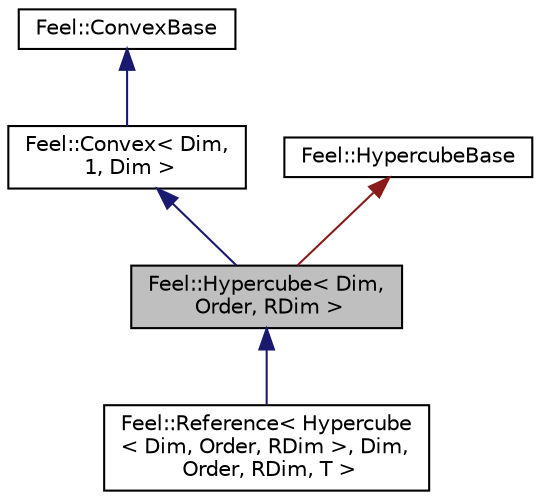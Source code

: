 digraph "Feel::Hypercube&lt; Dim, Order, RDim &gt;"
{
 // LATEX_PDF_SIZE
  edge [fontname="Helvetica",fontsize="10",labelfontname="Helvetica",labelfontsize="10"];
  node [fontname="Helvetica",fontsize="10",shape=record];
  Node1 [label="Feel::Hypercube\< Dim,\l Order, RDim \>",height=0.2,width=0.4,color="black", fillcolor="grey75", style="filled", fontcolor="black",tooltip=" "];
  Node2 -> Node1 [dir="back",color="midnightblue",fontsize="10",style="solid",fontname="Helvetica"];
  Node2 [label="Feel::Convex\< Dim,\l 1, Dim \>",height=0.2,width=0.4,color="black", fillcolor="white", style="filled",URL="$classFeel_1_1Convex.html",tooltip=" "];
  Node3 -> Node2 [dir="back",color="midnightblue",fontsize="10",style="solid",fontname="Helvetica"];
  Node3 [label="Feel::ConvexBase",height=0.2,width=0.4,color="black", fillcolor="white", style="filled",URL="$classFeel_1_1ConvexBase.html",tooltip=" "];
  Node4 -> Node1 [dir="back",color="firebrick4",fontsize="10",style="solid",fontname="Helvetica"];
  Node4 [label="Feel::HypercubeBase",height=0.2,width=0.4,color="black", fillcolor="white", style="filled",URL="$classFeel_1_1HypercubeBase.html",tooltip=" "];
  Node1 -> Node5 [dir="back",color="midnightblue",fontsize="10",style="solid",fontname="Helvetica"];
  Node5 [label="Feel::Reference\< Hypercube\l\< Dim, Order, RDim \>, Dim,\l Order, RDim, T \>",height=0.2,width=0.4,color="black", fillcolor="white", style="filled",URL="$classFeel_1_1Reference_3_01Hypercube_3_01Dim_00_01Order_00_01RDim_01_4_00_01Dim_00_01Order_00_01RDim_00_01T_01_4.html",tooltip=" "];
}
